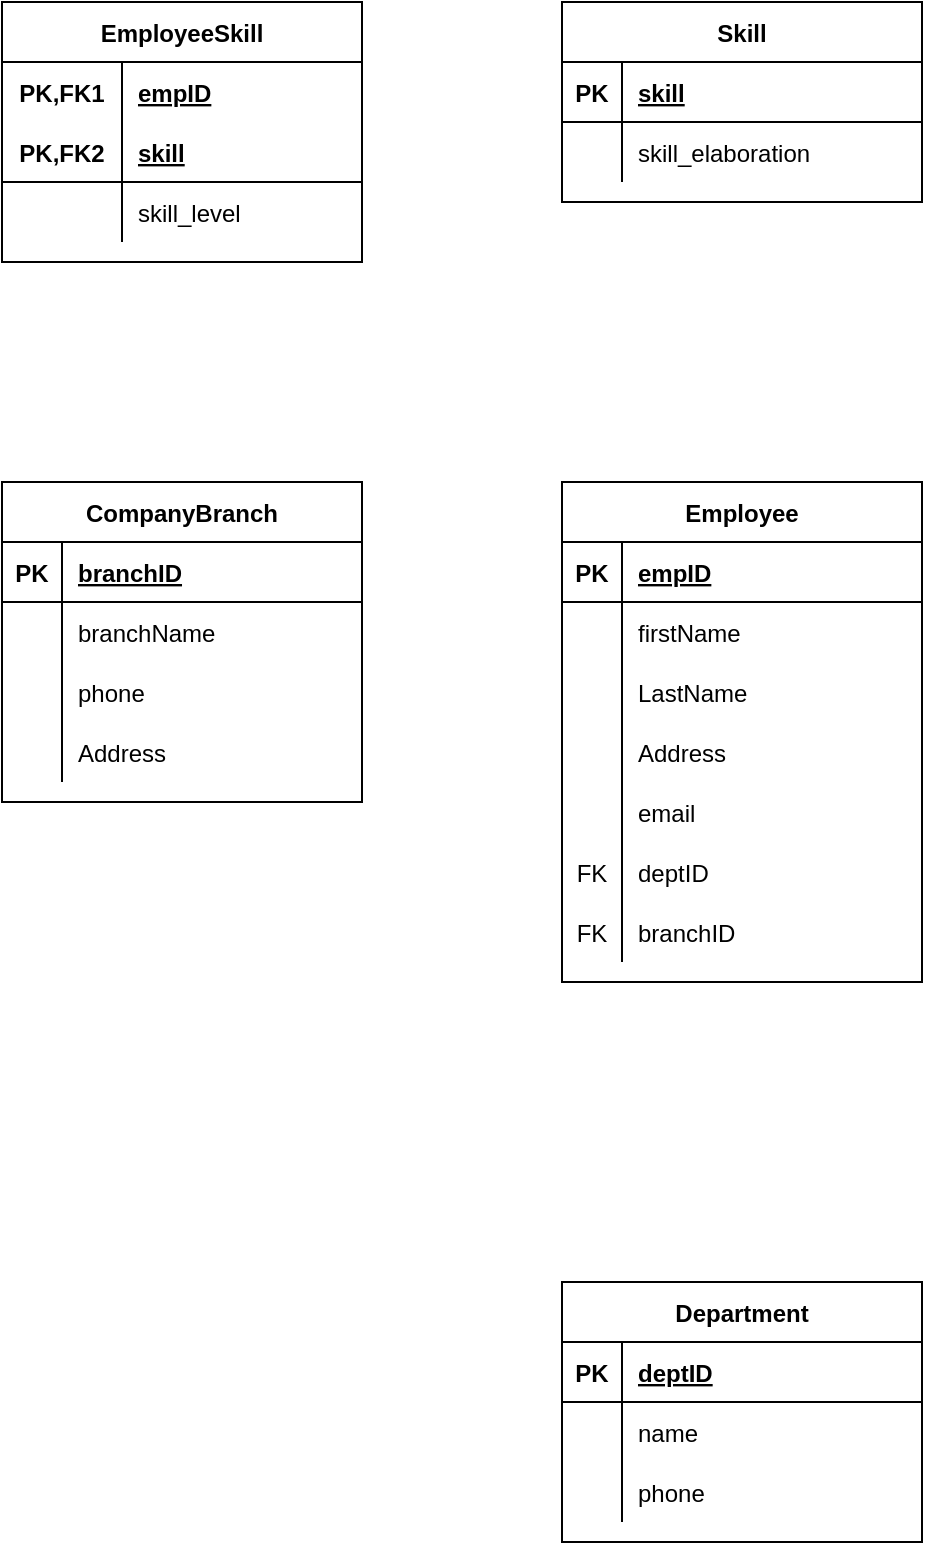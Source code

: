 <mxfile version="13.5.5"><diagram id="NSE_csicyeBXG77WbKjT" name="Page-1"><mxGraphModel dx="1422" dy="762" grid="1" gridSize="10" guides="1" tooltips="1" connect="1" arrows="1" fold="1" page="1" pageScale="1" pageWidth="850" pageHeight="1100" math="0" shadow="0"><root><mxCell id="0"/><mxCell id="1" parent="0"/><mxCell id="-tMFZUSz316UMiEuYA0v-14" value="EmployeeSkill" style="shape=table;startSize=30;container=1;collapsible=1;childLayout=tableLayout;fixedRows=1;rowLines=0;fontStyle=1;align=center;resizeLast=1;" vertex="1" parent="1"><mxGeometry x="80" y="40" width="180" height="130" as="geometry"/></mxCell><mxCell id="-tMFZUSz316UMiEuYA0v-15" value="" style="shape=partialRectangle;collapsible=0;dropTarget=0;pointerEvents=0;fillColor=none;top=0;left=0;bottom=0;right=0;points=[[0,0.5],[1,0.5]];portConstraint=eastwest;" vertex="1" parent="-tMFZUSz316UMiEuYA0v-14"><mxGeometry y="30" width="180" height="30" as="geometry"/></mxCell><mxCell id="-tMFZUSz316UMiEuYA0v-16" value="PK,FK1" style="shape=partialRectangle;connectable=0;fillColor=none;top=0;left=0;bottom=0;right=0;fontStyle=1;overflow=hidden;" vertex="1" parent="-tMFZUSz316UMiEuYA0v-15"><mxGeometry width="60" height="30" as="geometry"/></mxCell><mxCell id="-tMFZUSz316UMiEuYA0v-17" value="empID" style="shape=partialRectangle;connectable=0;fillColor=none;top=0;left=0;bottom=0;right=0;align=left;spacingLeft=6;fontStyle=5;overflow=hidden;" vertex="1" parent="-tMFZUSz316UMiEuYA0v-15"><mxGeometry x="60" width="120" height="30" as="geometry"/></mxCell><mxCell id="-tMFZUSz316UMiEuYA0v-18" value="" style="shape=partialRectangle;collapsible=0;dropTarget=0;pointerEvents=0;fillColor=none;top=0;left=0;bottom=1;right=0;points=[[0,0.5],[1,0.5]];portConstraint=eastwest;" vertex="1" parent="-tMFZUSz316UMiEuYA0v-14"><mxGeometry y="60" width="180" height="30" as="geometry"/></mxCell><mxCell id="-tMFZUSz316UMiEuYA0v-19" value="PK,FK2" style="shape=partialRectangle;connectable=0;fillColor=none;top=0;left=0;bottom=0;right=0;fontStyle=1;overflow=hidden;" vertex="1" parent="-tMFZUSz316UMiEuYA0v-18"><mxGeometry width="60" height="30" as="geometry"/></mxCell><mxCell id="-tMFZUSz316UMiEuYA0v-20" value="skill" style="shape=partialRectangle;connectable=0;fillColor=none;top=0;left=0;bottom=0;right=0;align=left;spacingLeft=6;fontStyle=5;overflow=hidden;" vertex="1" parent="-tMFZUSz316UMiEuYA0v-18"><mxGeometry x="60" width="120" height="30" as="geometry"/></mxCell><mxCell id="-tMFZUSz316UMiEuYA0v-21" value="" style="shape=partialRectangle;collapsible=0;dropTarget=0;pointerEvents=0;fillColor=none;top=0;left=0;bottom=0;right=0;points=[[0,0.5],[1,0.5]];portConstraint=eastwest;" vertex="1" parent="-tMFZUSz316UMiEuYA0v-14"><mxGeometry y="90" width="180" height="30" as="geometry"/></mxCell><mxCell id="-tMFZUSz316UMiEuYA0v-22" value="" style="shape=partialRectangle;connectable=0;fillColor=none;top=0;left=0;bottom=0;right=0;editable=1;overflow=hidden;" vertex="1" parent="-tMFZUSz316UMiEuYA0v-21"><mxGeometry width="60" height="30" as="geometry"/></mxCell><mxCell id="-tMFZUSz316UMiEuYA0v-23" value="skill_level" style="shape=partialRectangle;connectable=0;fillColor=none;top=0;left=0;bottom=0;right=0;align=left;spacingLeft=6;overflow=hidden;" vertex="1" parent="-tMFZUSz316UMiEuYA0v-21"><mxGeometry x="60" width="120" height="30" as="geometry"/></mxCell><mxCell id="-tMFZUSz316UMiEuYA0v-1" value="CompanyBranch" style="shape=table;startSize=30;container=1;collapsible=1;childLayout=tableLayout;fixedRows=1;rowLines=0;fontStyle=1;align=center;resizeLast=1;" vertex="1" parent="1"><mxGeometry x="80" y="280" width="180" height="160" as="geometry"/></mxCell><mxCell id="-tMFZUSz316UMiEuYA0v-2" value="" style="shape=partialRectangle;collapsible=0;dropTarget=0;pointerEvents=0;fillColor=none;top=0;left=0;bottom=1;right=0;points=[[0,0.5],[1,0.5]];portConstraint=eastwest;" vertex="1" parent="-tMFZUSz316UMiEuYA0v-1"><mxGeometry y="30" width="180" height="30" as="geometry"/></mxCell><mxCell id="-tMFZUSz316UMiEuYA0v-3" value="PK" style="shape=partialRectangle;connectable=0;fillColor=none;top=0;left=0;bottom=0;right=0;fontStyle=1;overflow=hidden;" vertex="1" parent="-tMFZUSz316UMiEuYA0v-2"><mxGeometry width="30" height="30" as="geometry"/></mxCell><mxCell id="-tMFZUSz316UMiEuYA0v-4" value="branchID" style="shape=partialRectangle;connectable=0;fillColor=none;top=0;left=0;bottom=0;right=0;align=left;spacingLeft=6;fontStyle=5;overflow=hidden;" vertex="1" parent="-tMFZUSz316UMiEuYA0v-2"><mxGeometry x="30" width="150" height="30" as="geometry"/></mxCell><mxCell id="-tMFZUSz316UMiEuYA0v-5" value="" style="shape=partialRectangle;collapsible=0;dropTarget=0;pointerEvents=0;fillColor=none;top=0;left=0;bottom=0;right=0;points=[[0,0.5],[1,0.5]];portConstraint=eastwest;" vertex="1" parent="-tMFZUSz316UMiEuYA0v-1"><mxGeometry y="60" width="180" height="30" as="geometry"/></mxCell><mxCell id="-tMFZUSz316UMiEuYA0v-6" value="" style="shape=partialRectangle;connectable=0;fillColor=none;top=0;left=0;bottom=0;right=0;editable=1;overflow=hidden;" vertex="1" parent="-tMFZUSz316UMiEuYA0v-5"><mxGeometry width="30" height="30" as="geometry"/></mxCell><mxCell id="-tMFZUSz316UMiEuYA0v-7" value="branchName" style="shape=partialRectangle;connectable=0;fillColor=none;top=0;left=0;bottom=0;right=0;align=left;spacingLeft=6;overflow=hidden;" vertex="1" parent="-tMFZUSz316UMiEuYA0v-5"><mxGeometry x="30" width="150" height="30" as="geometry"/></mxCell><mxCell id="-tMFZUSz316UMiEuYA0v-8" value="" style="shape=partialRectangle;collapsible=0;dropTarget=0;pointerEvents=0;fillColor=none;top=0;left=0;bottom=0;right=0;points=[[0,0.5],[1,0.5]];portConstraint=eastwest;" vertex="1" parent="-tMFZUSz316UMiEuYA0v-1"><mxGeometry y="90" width="180" height="30" as="geometry"/></mxCell><mxCell id="-tMFZUSz316UMiEuYA0v-9" value="" style="shape=partialRectangle;connectable=0;fillColor=none;top=0;left=0;bottom=0;right=0;editable=1;overflow=hidden;" vertex="1" parent="-tMFZUSz316UMiEuYA0v-8"><mxGeometry width="30" height="30" as="geometry"/></mxCell><mxCell id="-tMFZUSz316UMiEuYA0v-10" value="phone" style="shape=partialRectangle;connectable=0;fillColor=none;top=0;left=0;bottom=0;right=0;align=left;spacingLeft=6;overflow=hidden;" vertex="1" parent="-tMFZUSz316UMiEuYA0v-8"><mxGeometry x="30" width="150" height="30" as="geometry"/></mxCell><mxCell id="-tMFZUSz316UMiEuYA0v-11" value="" style="shape=partialRectangle;collapsible=0;dropTarget=0;pointerEvents=0;fillColor=none;top=0;left=0;bottom=0;right=0;points=[[0,0.5],[1,0.5]];portConstraint=eastwest;" vertex="1" parent="-tMFZUSz316UMiEuYA0v-1"><mxGeometry y="120" width="180" height="30" as="geometry"/></mxCell><mxCell id="-tMFZUSz316UMiEuYA0v-12" value="" style="shape=partialRectangle;connectable=0;fillColor=none;top=0;left=0;bottom=0;right=0;editable=1;overflow=hidden;" vertex="1" parent="-tMFZUSz316UMiEuYA0v-11"><mxGeometry width="30" height="30" as="geometry"/></mxCell><mxCell id="-tMFZUSz316UMiEuYA0v-13" value="Address" style="shape=partialRectangle;connectable=0;fillColor=none;top=0;left=0;bottom=0;right=0;align=left;spacingLeft=6;overflow=hidden;" vertex="1" parent="-tMFZUSz316UMiEuYA0v-11"><mxGeometry x="30" width="150" height="30" as="geometry"/></mxCell><mxCell id="-tMFZUSz316UMiEuYA0v-53" value="Skill" style="shape=table;startSize=30;container=1;collapsible=1;childLayout=tableLayout;fixedRows=1;rowLines=0;fontStyle=1;align=center;resizeLast=1;" vertex="1" parent="1"><mxGeometry x="360" y="40" width="180" height="100" as="geometry"/></mxCell><mxCell id="-tMFZUSz316UMiEuYA0v-54" value="" style="shape=partialRectangle;collapsible=0;dropTarget=0;pointerEvents=0;fillColor=none;top=0;left=0;bottom=1;right=0;points=[[0,0.5],[1,0.5]];portConstraint=eastwest;" vertex="1" parent="-tMFZUSz316UMiEuYA0v-53"><mxGeometry y="30" width="180" height="30" as="geometry"/></mxCell><mxCell id="-tMFZUSz316UMiEuYA0v-55" value="PK" style="shape=partialRectangle;connectable=0;fillColor=none;top=0;left=0;bottom=0;right=0;fontStyle=1;overflow=hidden;" vertex="1" parent="-tMFZUSz316UMiEuYA0v-54"><mxGeometry width="30" height="30" as="geometry"/></mxCell><mxCell id="-tMFZUSz316UMiEuYA0v-56" value="skill" style="shape=partialRectangle;connectable=0;fillColor=none;top=0;left=0;bottom=0;right=0;align=left;spacingLeft=6;fontStyle=5;overflow=hidden;" vertex="1" parent="-tMFZUSz316UMiEuYA0v-54"><mxGeometry x="30" width="150" height="30" as="geometry"/></mxCell><mxCell id="-tMFZUSz316UMiEuYA0v-57" value="" style="shape=partialRectangle;collapsible=0;dropTarget=0;pointerEvents=0;fillColor=none;top=0;left=0;bottom=0;right=0;points=[[0,0.5],[1,0.5]];portConstraint=eastwest;" vertex="1" parent="-tMFZUSz316UMiEuYA0v-53"><mxGeometry y="60" width="180" height="30" as="geometry"/></mxCell><mxCell id="-tMFZUSz316UMiEuYA0v-58" value="" style="shape=partialRectangle;connectable=0;fillColor=none;top=0;left=0;bottom=0;right=0;editable=1;overflow=hidden;" vertex="1" parent="-tMFZUSz316UMiEuYA0v-57"><mxGeometry width="30" height="30" as="geometry"/></mxCell><mxCell id="-tMFZUSz316UMiEuYA0v-59" value="skill_elaboration" style="shape=partialRectangle;connectable=0;fillColor=none;top=0;left=0;bottom=0;right=0;align=left;spacingLeft=6;overflow=hidden;" vertex="1" parent="-tMFZUSz316UMiEuYA0v-57"><mxGeometry x="30" width="150" height="30" as="geometry"/></mxCell><mxCell id="-tMFZUSz316UMiEuYA0v-27" value="Employee" style="shape=table;startSize=30;container=1;collapsible=1;childLayout=tableLayout;fixedRows=1;rowLines=0;fontStyle=1;align=center;resizeLast=1;" vertex="1" parent="1"><mxGeometry x="360" y="280" width="180" height="250" as="geometry"/></mxCell><mxCell id="-tMFZUSz316UMiEuYA0v-28" value="" style="shape=partialRectangle;collapsible=0;dropTarget=0;pointerEvents=0;fillColor=none;top=0;left=0;bottom=1;right=0;points=[[0,0.5],[1,0.5]];portConstraint=eastwest;" vertex="1" parent="-tMFZUSz316UMiEuYA0v-27"><mxGeometry y="30" width="180" height="30" as="geometry"/></mxCell><mxCell id="-tMFZUSz316UMiEuYA0v-29" value="PK" style="shape=partialRectangle;connectable=0;fillColor=none;top=0;left=0;bottom=0;right=0;fontStyle=1;overflow=hidden;" vertex="1" parent="-tMFZUSz316UMiEuYA0v-28"><mxGeometry width="30" height="30" as="geometry"/></mxCell><mxCell id="-tMFZUSz316UMiEuYA0v-30" value="empID" style="shape=partialRectangle;connectable=0;fillColor=none;top=0;left=0;bottom=0;right=0;align=left;spacingLeft=6;fontStyle=5;overflow=hidden;" vertex="1" parent="-tMFZUSz316UMiEuYA0v-28"><mxGeometry x="30" width="150" height="30" as="geometry"/></mxCell><mxCell id="-tMFZUSz316UMiEuYA0v-31" value="" style="shape=partialRectangle;collapsible=0;dropTarget=0;pointerEvents=0;fillColor=none;top=0;left=0;bottom=0;right=0;points=[[0,0.5],[1,0.5]];portConstraint=eastwest;" vertex="1" parent="-tMFZUSz316UMiEuYA0v-27"><mxGeometry y="60" width="180" height="30" as="geometry"/></mxCell><mxCell id="-tMFZUSz316UMiEuYA0v-32" value="" style="shape=partialRectangle;connectable=0;fillColor=none;top=0;left=0;bottom=0;right=0;editable=1;overflow=hidden;" vertex="1" parent="-tMFZUSz316UMiEuYA0v-31"><mxGeometry width="30" height="30" as="geometry"/></mxCell><mxCell id="-tMFZUSz316UMiEuYA0v-33" value="firstName" style="shape=partialRectangle;connectable=0;fillColor=none;top=0;left=0;bottom=0;right=0;align=left;spacingLeft=6;overflow=hidden;" vertex="1" parent="-tMFZUSz316UMiEuYA0v-31"><mxGeometry x="30" width="150" height="30" as="geometry"/></mxCell><mxCell id="-tMFZUSz316UMiEuYA0v-34" value="" style="shape=partialRectangle;collapsible=0;dropTarget=0;pointerEvents=0;fillColor=none;top=0;left=0;bottom=0;right=0;points=[[0,0.5],[1,0.5]];portConstraint=eastwest;" vertex="1" parent="-tMFZUSz316UMiEuYA0v-27"><mxGeometry y="90" width="180" height="30" as="geometry"/></mxCell><mxCell id="-tMFZUSz316UMiEuYA0v-35" value="" style="shape=partialRectangle;connectable=0;fillColor=none;top=0;left=0;bottom=0;right=0;editable=1;overflow=hidden;" vertex="1" parent="-tMFZUSz316UMiEuYA0v-34"><mxGeometry width="30" height="30" as="geometry"/></mxCell><mxCell id="-tMFZUSz316UMiEuYA0v-36" value="LastName" style="shape=partialRectangle;connectable=0;fillColor=none;top=0;left=0;bottom=0;right=0;align=left;spacingLeft=6;overflow=hidden;" vertex="1" parent="-tMFZUSz316UMiEuYA0v-34"><mxGeometry x="30" width="150" height="30" as="geometry"/></mxCell><mxCell id="-tMFZUSz316UMiEuYA0v-37" value="" style="shape=partialRectangle;collapsible=0;dropTarget=0;pointerEvents=0;fillColor=none;top=0;left=0;bottom=0;right=0;points=[[0,0.5],[1,0.5]];portConstraint=eastwest;" vertex="1" parent="-tMFZUSz316UMiEuYA0v-27"><mxGeometry y="120" width="180" height="30" as="geometry"/></mxCell><mxCell id="-tMFZUSz316UMiEuYA0v-38" value="" style="shape=partialRectangle;connectable=0;fillColor=none;top=0;left=0;bottom=0;right=0;editable=1;overflow=hidden;" vertex="1" parent="-tMFZUSz316UMiEuYA0v-37"><mxGeometry width="30" height="30" as="geometry"/></mxCell><mxCell id="-tMFZUSz316UMiEuYA0v-39" value="Address" style="shape=partialRectangle;connectable=0;fillColor=none;top=0;left=0;bottom=0;right=0;align=left;spacingLeft=6;overflow=hidden;" vertex="1" parent="-tMFZUSz316UMiEuYA0v-37"><mxGeometry x="30" width="150" height="30" as="geometry"/></mxCell><mxCell id="-tMFZUSz316UMiEuYA0v-72" value="" style="shape=partialRectangle;collapsible=0;dropTarget=0;pointerEvents=0;fillColor=none;top=0;left=0;bottom=0;right=0;points=[[0,0.5],[1,0.5]];portConstraint=eastwest;" vertex="1" parent="-tMFZUSz316UMiEuYA0v-27"><mxGeometry y="150" width="180" height="30" as="geometry"/></mxCell><mxCell id="-tMFZUSz316UMiEuYA0v-73" value="" style="shape=partialRectangle;connectable=0;fillColor=none;top=0;left=0;bottom=0;right=0;editable=1;overflow=hidden;" vertex="1" parent="-tMFZUSz316UMiEuYA0v-72"><mxGeometry width="30" height="30" as="geometry"/></mxCell><mxCell id="-tMFZUSz316UMiEuYA0v-74" value="email" style="shape=partialRectangle;connectable=0;fillColor=none;top=0;left=0;bottom=0;right=0;align=left;spacingLeft=6;overflow=hidden;" vertex="1" parent="-tMFZUSz316UMiEuYA0v-72"><mxGeometry x="30" width="150" height="30" as="geometry"/></mxCell><mxCell id="-tMFZUSz316UMiEuYA0v-75" value="" style="shape=partialRectangle;collapsible=0;dropTarget=0;pointerEvents=0;fillColor=none;top=0;left=0;bottom=0;right=0;points=[[0,0.5],[1,0.5]];portConstraint=eastwest;" vertex="1" parent="-tMFZUSz316UMiEuYA0v-27"><mxGeometry y="180" width="180" height="30" as="geometry"/></mxCell><mxCell id="-tMFZUSz316UMiEuYA0v-76" value="FK" style="shape=partialRectangle;connectable=0;fillColor=none;top=0;left=0;bottom=0;right=0;editable=1;overflow=hidden;" vertex="1" parent="-tMFZUSz316UMiEuYA0v-75"><mxGeometry width="30" height="30" as="geometry"/></mxCell><mxCell id="-tMFZUSz316UMiEuYA0v-77" value="deptID" style="shape=partialRectangle;connectable=0;fillColor=none;top=0;left=0;bottom=0;right=0;align=left;spacingLeft=6;overflow=hidden;" vertex="1" parent="-tMFZUSz316UMiEuYA0v-75"><mxGeometry x="30" width="150" height="30" as="geometry"/></mxCell><mxCell id="-tMFZUSz316UMiEuYA0v-78" value="" style="shape=partialRectangle;collapsible=0;dropTarget=0;pointerEvents=0;fillColor=none;top=0;left=0;bottom=0;right=0;points=[[0,0.5],[1,0.5]];portConstraint=eastwest;" vertex="1" parent="-tMFZUSz316UMiEuYA0v-27"><mxGeometry y="210" width="180" height="30" as="geometry"/></mxCell><mxCell id="-tMFZUSz316UMiEuYA0v-79" value="FK" style="shape=partialRectangle;connectable=0;fillColor=none;top=0;left=0;bottom=0;right=0;editable=1;overflow=hidden;" vertex="1" parent="-tMFZUSz316UMiEuYA0v-78"><mxGeometry width="30" height="30" as="geometry"/></mxCell><mxCell id="-tMFZUSz316UMiEuYA0v-80" value="branchID" style="shape=partialRectangle;connectable=0;fillColor=none;top=0;left=0;bottom=0;right=0;align=left;spacingLeft=6;overflow=hidden;" vertex="1" parent="-tMFZUSz316UMiEuYA0v-78"><mxGeometry x="30" width="150" height="30" as="geometry"/></mxCell><mxCell id="-tMFZUSz316UMiEuYA0v-40" value="Department" style="shape=table;startSize=30;container=1;collapsible=1;childLayout=tableLayout;fixedRows=1;rowLines=0;fontStyle=1;align=center;resizeLast=1;" vertex="1" parent="1"><mxGeometry x="360" y="680" width="180" height="130" as="geometry"/></mxCell><mxCell id="-tMFZUSz316UMiEuYA0v-41" value="" style="shape=partialRectangle;collapsible=0;dropTarget=0;pointerEvents=0;fillColor=none;top=0;left=0;bottom=1;right=0;points=[[0,0.5],[1,0.5]];portConstraint=eastwest;" vertex="1" parent="-tMFZUSz316UMiEuYA0v-40"><mxGeometry y="30" width="180" height="30" as="geometry"/></mxCell><mxCell id="-tMFZUSz316UMiEuYA0v-42" value="PK" style="shape=partialRectangle;connectable=0;fillColor=none;top=0;left=0;bottom=0;right=0;fontStyle=1;overflow=hidden;" vertex="1" parent="-tMFZUSz316UMiEuYA0v-41"><mxGeometry width="30" height="30" as="geometry"/></mxCell><mxCell id="-tMFZUSz316UMiEuYA0v-43" value="deptID" style="shape=partialRectangle;connectable=0;fillColor=none;top=0;left=0;bottom=0;right=0;align=left;spacingLeft=6;fontStyle=5;overflow=hidden;" vertex="1" parent="-tMFZUSz316UMiEuYA0v-41"><mxGeometry x="30" width="150" height="30" as="geometry"/></mxCell><mxCell id="-tMFZUSz316UMiEuYA0v-44" value="" style="shape=partialRectangle;collapsible=0;dropTarget=0;pointerEvents=0;fillColor=none;top=0;left=0;bottom=0;right=0;points=[[0,0.5],[1,0.5]];portConstraint=eastwest;" vertex="1" parent="-tMFZUSz316UMiEuYA0v-40"><mxGeometry y="60" width="180" height="30" as="geometry"/></mxCell><mxCell id="-tMFZUSz316UMiEuYA0v-45" value="" style="shape=partialRectangle;connectable=0;fillColor=none;top=0;left=0;bottom=0;right=0;editable=1;overflow=hidden;" vertex="1" parent="-tMFZUSz316UMiEuYA0v-44"><mxGeometry width="30" height="30" as="geometry"/></mxCell><mxCell id="-tMFZUSz316UMiEuYA0v-46" value="name" style="shape=partialRectangle;connectable=0;fillColor=none;top=0;left=0;bottom=0;right=0;align=left;spacingLeft=6;overflow=hidden;" vertex="1" parent="-tMFZUSz316UMiEuYA0v-44"><mxGeometry x="30" width="150" height="30" as="geometry"/></mxCell><mxCell id="-tMFZUSz316UMiEuYA0v-47" value="" style="shape=partialRectangle;collapsible=0;dropTarget=0;pointerEvents=0;fillColor=none;top=0;left=0;bottom=0;right=0;points=[[0,0.5],[1,0.5]];portConstraint=eastwest;" vertex="1" parent="-tMFZUSz316UMiEuYA0v-40"><mxGeometry y="90" width="180" height="30" as="geometry"/></mxCell><mxCell id="-tMFZUSz316UMiEuYA0v-48" value="" style="shape=partialRectangle;connectable=0;fillColor=none;top=0;left=0;bottom=0;right=0;editable=1;overflow=hidden;" vertex="1" parent="-tMFZUSz316UMiEuYA0v-47"><mxGeometry width="30" height="30" as="geometry"/></mxCell><mxCell id="-tMFZUSz316UMiEuYA0v-49" value="phone" style="shape=partialRectangle;connectable=0;fillColor=none;top=0;left=0;bottom=0;right=0;align=left;spacingLeft=6;overflow=hidden;" vertex="1" parent="-tMFZUSz316UMiEuYA0v-47"><mxGeometry x="30" width="150" height="30" as="geometry"/></mxCell></root></mxGraphModel></diagram></mxfile>